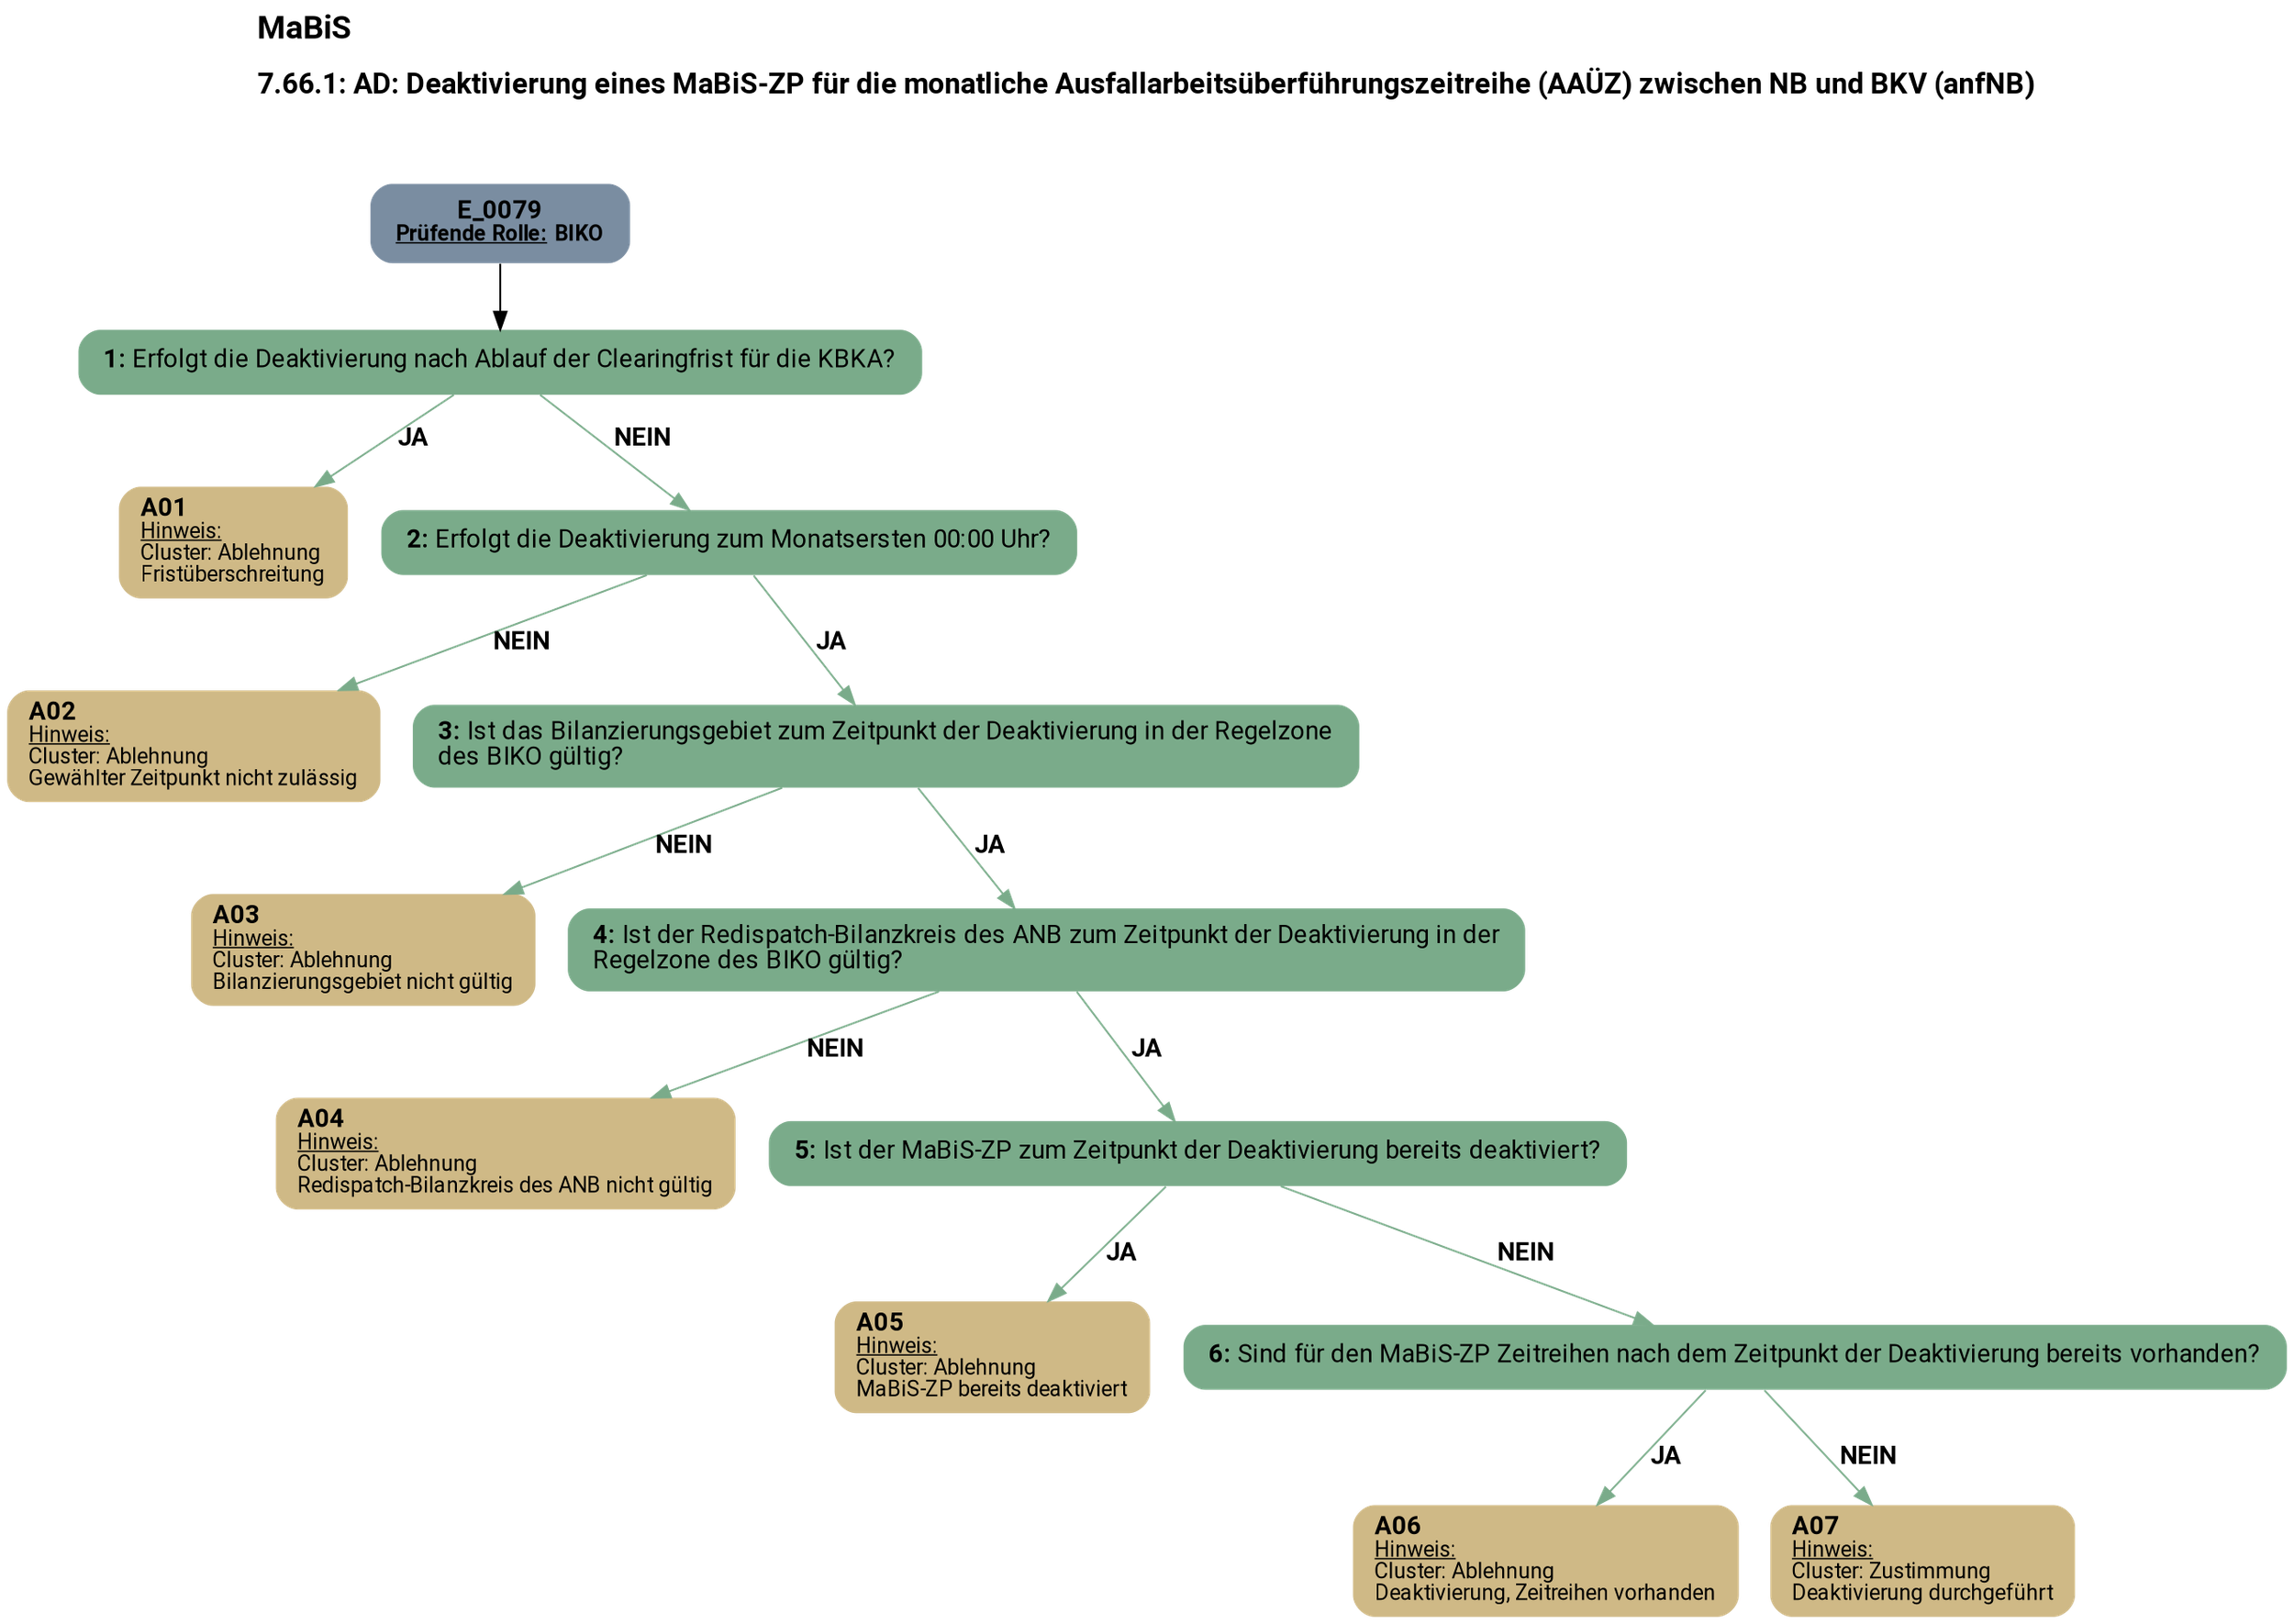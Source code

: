 digraph D {
    labelloc="t";
    label=<<B><FONT POINT-SIZE="18">MaBiS</FONT></B><BR align="left"/><BR/><B><FONT POINT-SIZE="16">7.66.1: AD: Deaktivierung eines MaBiS-ZP für die monatliche Ausfallarbeitsüberführungszeitreihe (AAÜZ) zwischen NB und BKV (anfNB)</FONT></B><BR align="left"/><BR/><BR/><BR/>>;
    ratio="compress";
    concentrate=true;
    pack=true;
    rankdir=TB;
    packmode="array";
    size="20,20";
    "Start" [margin="0.2,0.12", shape=box, style="filled,rounded", penwidth=0.0, fillcolor="#7a8da1", label=<<B>E_0079</B><BR align="center"/><FONT point-size="12"><B><U>Prüfende Rolle:</U> BIKO</B></FONT><BR align="center"/>>, fontname="Roboto, sans-serif"];
    "1" [margin="0.2,0.12", shape=box, style="filled,rounded", penwidth=0.0, fillcolor="#7aab8a", label=<<B>1: </B>Erfolgt die Deaktivierung nach Ablauf der Clearingfrist für die KBKA?<BR align="left"/>>, fontname="Roboto, sans-serif"];
    "A01" [margin="0.17,0.08", shape=box, style="filled,rounded", penwidth=0.0, fillcolor="#cfb986", label=<<B>A01</B><BR align="left"/><FONT point-size="12"><U>Hinweis:</U><BR align="left"/>Cluster: Ablehnung<BR align="left"/>Fristüberschreitung<BR align="left"/></FONT>>, fontname="Roboto, sans-serif"];
    "2" [margin="0.2,0.12", shape=box, style="filled,rounded", penwidth=0.0, fillcolor="#7aab8a", label=<<B>2: </B>Erfolgt die Deaktivierung zum Monatsersten 00:00 Uhr?<BR align="left"/>>, fontname="Roboto, sans-serif"];
    "A02" [margin="0.17,0.08", shape=box, style="filled,rounded", penwidth=0.0, fillcolor="#cfb986", label=<<B>A02</B><BR align="left"/><FONT point-size="12"><U>Hinweis:</U><BR align="left"/>Cluster: Ablehnung<BR align="left"/>Gewählter Zeitpunkt nicht zulässig<BR align="left"/></FONT>>, fontname="Roboto, sans-serif"];
    "3" [margin="0.2,0.12", shape=box, style="filled,rounded", penwidth=0.0, fillcolor="#7aab8a", label=<<B>3: </B>Ist das Bilanzierungsgebiet zum Zeitpunkt der Deaktivierung in der Regelzone<BR align="left"/>des BIKO gültig?<BR align="left"/>>, fontname="Roboto, sans-serif"];
    "A03" [margin="0.17,0.08", shape=box, style="filled,rounded", penwidth=0.0, fillcolor="#cfb986", label=<<B>A03</B><BR align="left"/><FONT point-size="12"><U>Hinweis:</U><BR align="left"/>Cluster: Ablehnung<BR align="left"/>Bilanzierungsgebiet nicht gültig<BR align="left"/></FONT>>, fontname="Roboto, sans-serif"];
    "4" [margin="0.2,0.12", shape=box, style="filled,rounded", penwidth=0.0, fillcolor="#7aab8a", label=<<B>4: </B>Ist der Redispatch-Bilanzkreis des ANB zum Zeitpunkt der Deaktivierung in der<BR align="left"/>Regelzone des BIKO gültig?<BR align="left"/>>, fontname="Roboto, sans-serif"];
    "A04" [margin="0.17,0.08", shape=box, style="filled,rounded", penwidth=0.0, fillcolor="#cfb986", label=<<B>A04</B><BR align="left"/><FONT point-size="12"><U>Hinweis:</U><BR align="left"/>Cluster: Ablehnung<BR align="left"/>Redispatch-Bilanzkreis des ANB nicht gültig<BR align="left"/></FONT>>, fontname="Roboto, sans-serif"];
    "5" [margin="0.2,0.12", shape=box, style="filled,rounded", penwidth=0.0, fillcolor="#7aab8a", label=<<B>5: </B>Ist der MaBiS-ZP zum Zeitpunkt der Deaktivierung bereits deaktiviert?<BR align="left"/>>, fontname="Roboto, sans-serif"];
    "A05" [margin="0.17,0.08", shape=box, style="filled,rounded", penwidth=0.0, fillcolor="#cfb986", label=<<B>A05</B><BR align="left"/><FONT point-size="12"><U>Hinweis:</U><BR align="left"/>Cluster: Ablehnung<BR align="left"/>MaBiS-ZP bereits deaktiviert<BR align="left"/></FONT>>, fontname="Roboto, sans-serif"];
    "6" [margin="0.2,0.12", shape=box, style="filled,rounded", penwidth=0.0, fillcolor="#7aab8a", label=<<B>6: </B>Sind für den MaBiS-ZP Zeitreihen nach dem Zeitpunkt der Deaktivierung bereits vorhanden?<BR align="left"/>>, fontname="Roboto, sans-serif"];
    "A06" [margin="0.17,0.08", shape=box, style="filled,rounded", penwidth=0.0, fillcolor="#cfb986", label=<<B>A06</B><BR align="left"/><FONT point-size="12"><U>Hinweis:</U><BR align="left"/>Cluster: Ablehnung<BR align="left"/>Deaktivierung, Zeitreihen vorhanden<BR align="left"/></FONT>>, fontname="Roboto, sans-serif"];
    "A07" [margin="0.17,0.08", shape=box, style="filled,rounded", penwidth=0.0, fillcolor="#cfb986", label=<<B>A07</B><BR align="left"/><FONT point-size="12"><U>Hinweis:</U><BR align="left"/>Cluster: Zustimmung <BR align="left"/>Deaktivierung durchgeführt<BR align="left"/></FONT>>, fontname="Roboto, sans-serif"];

    "Start" -> "1";
    "1" -> "A01" [label=<<B>JA</B>>, color="#7aab8a", fontname="Roboto, sans-serif"];
    "1" -> "2" [label=<<B>NEIN</B>>, color="#7aab8a", fontname="Roboto, sans-serif"];
    "2" -> "A02" [label=<<B>NEIN</B>>, color="#7aab8a", fontname="Roboto, sans-serif"];
    "2" -> "3" [label=<<B>JA</B>>, color="#7aab8a", fontname="Roboto, sans-serif"];
    "3" -> "A03" [label=<<B>NEIN</B>>, color="#7aab8a", fontname="Roboto, sans-serif"];
    "3" -> "4" [label=<<B>JA</B>>, color="#7aab8a", fontname="Roboto, sans-serif"];
    "4" -> "A04" [label=<<B>NEIN</B>>, color="#7aab8a", fontname="Roboto, sans-serif"];
    "4" -> "5" [label=<<B>JA</B>>, color="#7aab8a", fontname="Roboto, sans-serif"];
    "5" -> "A05" [label=<<B>JA</B>>, color="#7aab8a", fontname="Roboto, sans-serif"];
    "5" -> "6" [label=<<B>NEIN</B>>, color="#7aab8a", fontname="Roboto, sans-serif"];
    "6" -> "A06" [label=<<B>JA</B>>, color="#7aab8a", fontname="Roboto, sans-serif"];
    "6" -> "A07" [label=<<B>NEIN</B>>, color="#7aab8a", fontname="Roboto, sans-serif"];

    bgcolor="transparent";
fontname="Roboto, sans-serif";
}